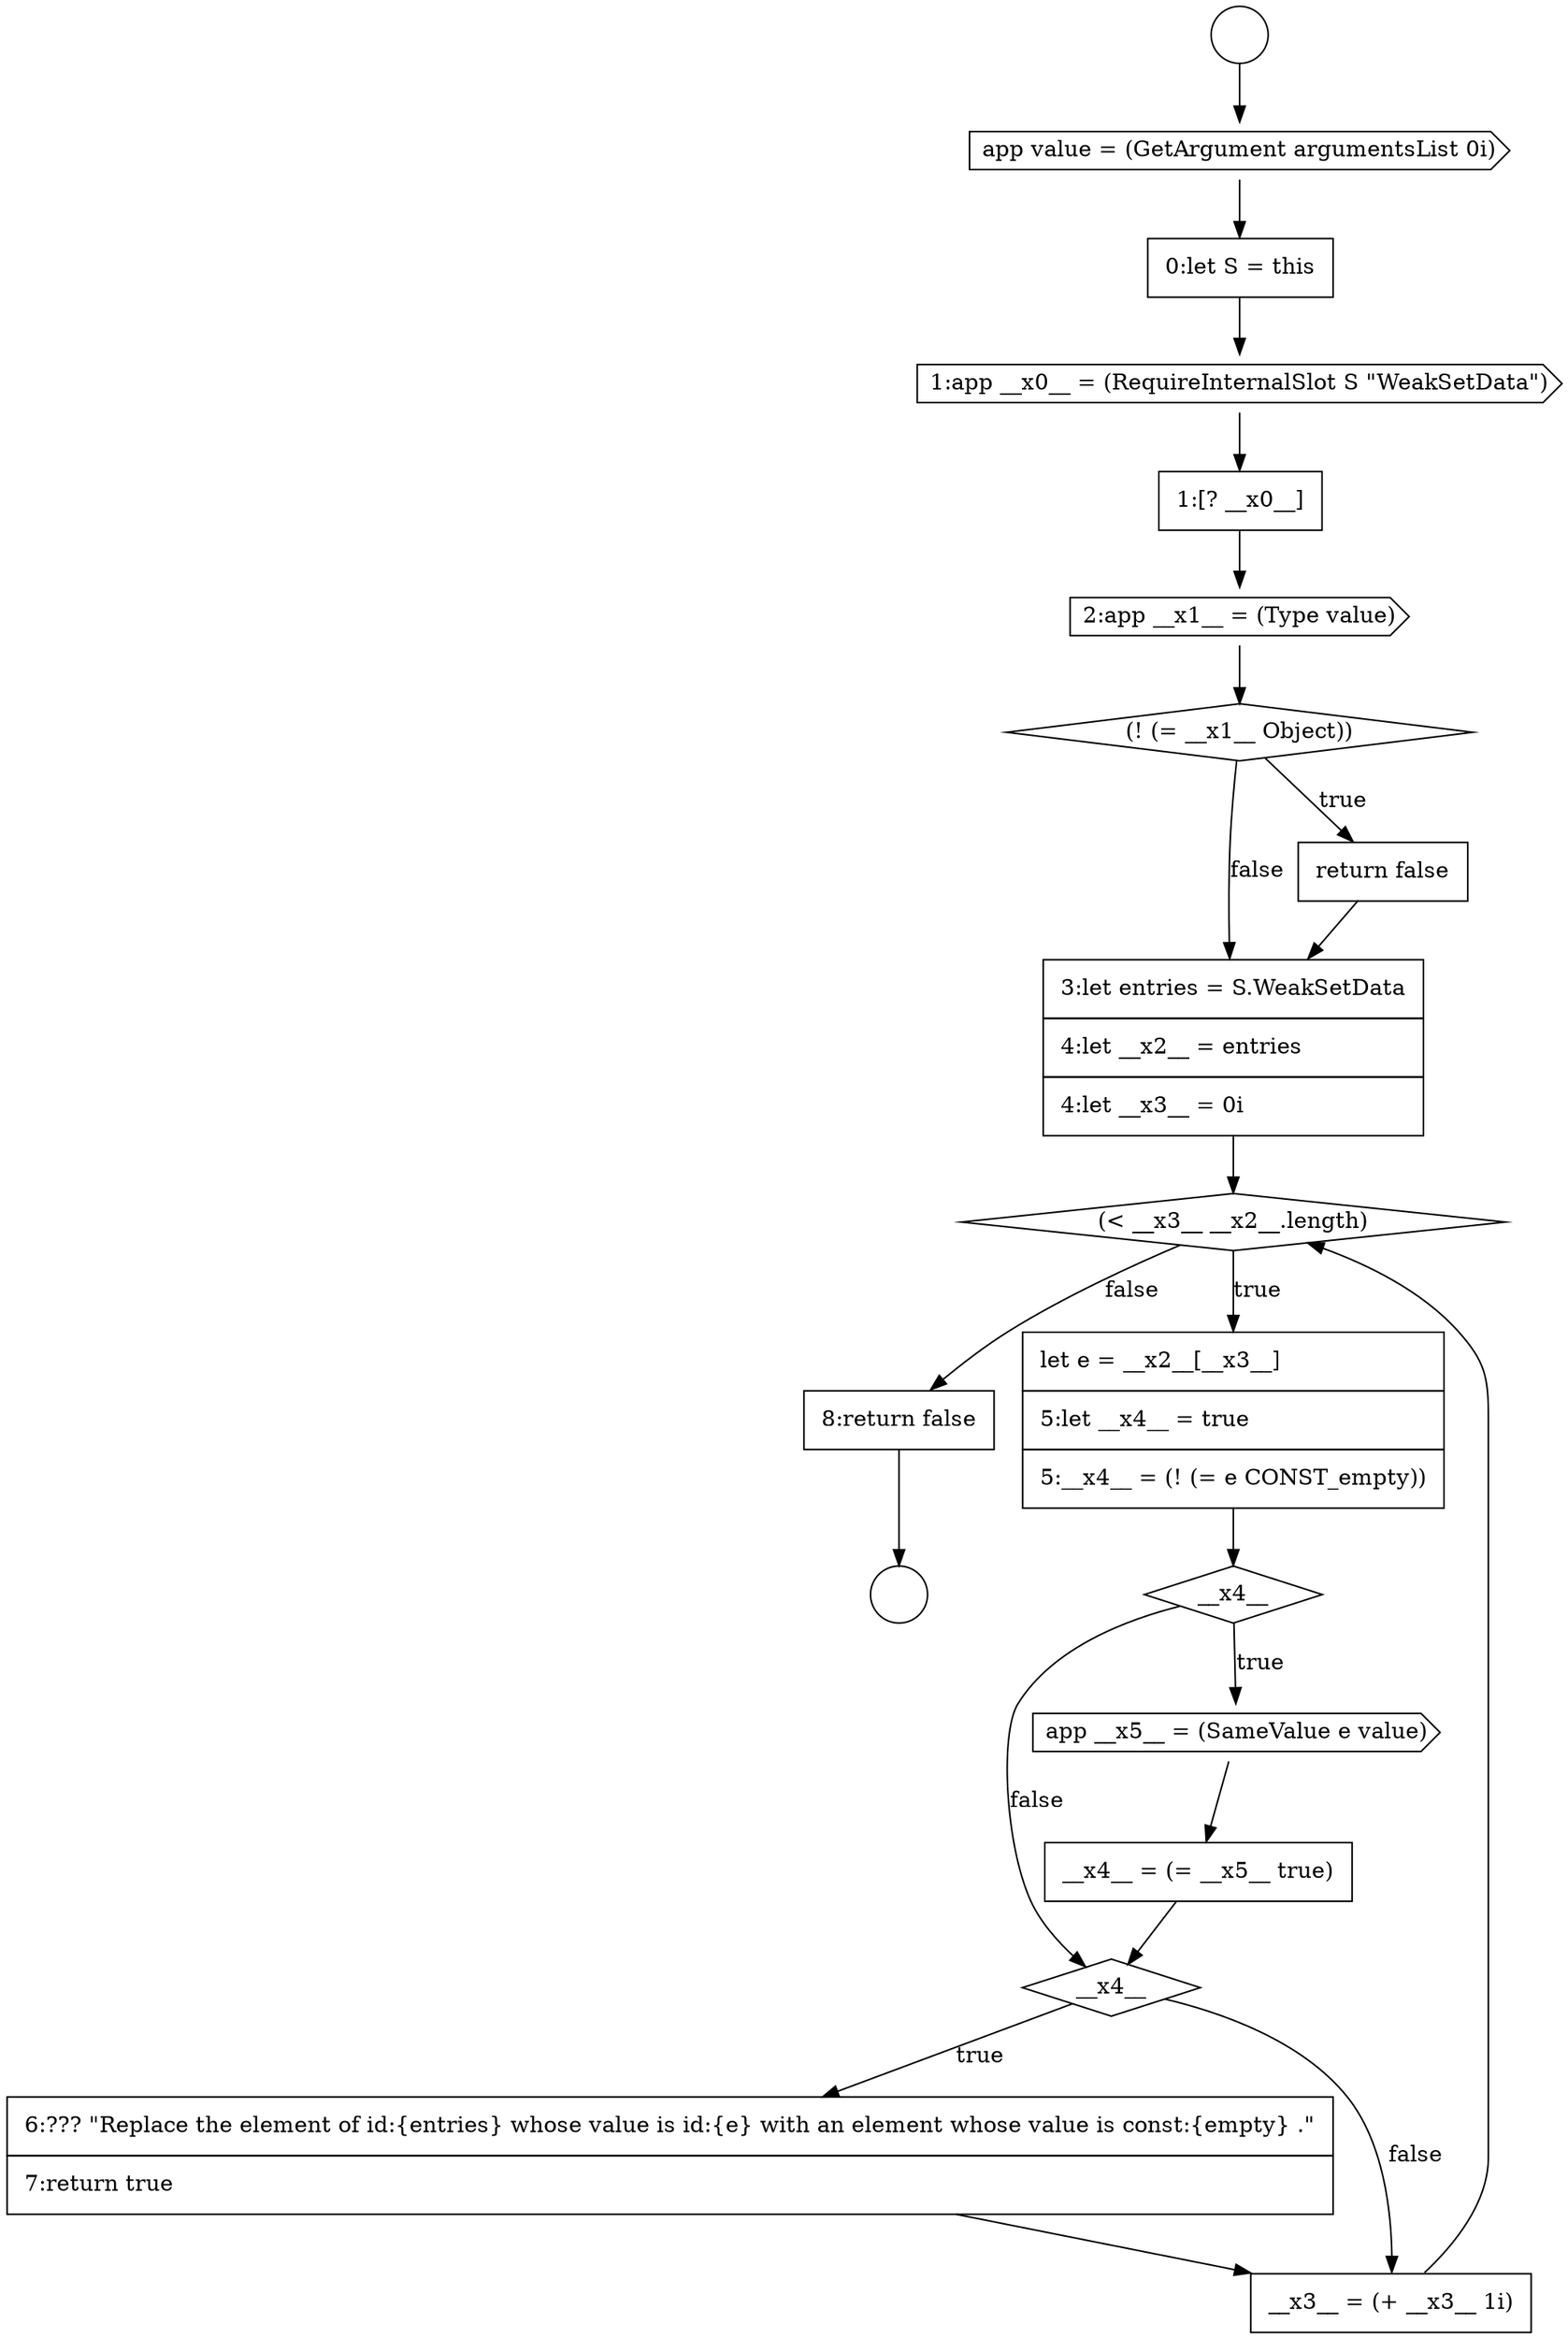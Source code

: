 digraph {
  node17358 [shape=diamond, label=<<font color="black">(&lt; __x3__ __x2__.length)</font>> color="black" fillcolor="white" style=filled]
  node17362 [shape=none, margin=0, label=<<font color="black">
    <table border="0" cellborder="1" cellspacing="0" cellpadding="10">
      <tr><td align="left">__x4__ = (= __x5__ true)</td></tr>
    </table>
  </font>> color="black" fillcolor="white" style=filled]
  node17366 [shape=none, margin=0, label=<<font color="black">
    <table border="0" cellborder="1" cellspacing="0" cellpadding="10">
      <tr><td align="left">8:return false</td></tr>
    </table>
  </font>> color="black" fillcolor="white" style=filled]
  node17354 [shape=cds, label=<<font color="black">2:app __x1__ = (Type value)</font>> color="black" fillcolor="white" style=filled]
  node17349 [shape=circle label=" " color="black" fillcolor="white" style=filled]
  node17363 [shape=diamond, label=<<font color="black">__x4__</font>> color="black" fillcolor="white" style=filled]
  node17353 [shape=none, margin=0, label=<<font color="black">
    <table border="0" cellborder="1" cellspacing="0" cellpadding="10">
      <tr><td align="left">1:[? __x0__]</td></tr>
    </table>
  </font>> color="black" fillcolor="white" style=filled]
  node17357 [shape=none, margin=0, label=<<font color="black">
    <table border="0" cellborder="1" cellspacing="0" cellpadding="10">
      <tr><td align="left">3:let entries = S.WeakSetData</td></tr>
      <tr><td align="left">4:let __x2__ = entries</td></tr>
      <tr><td align="left">4:let __x3__ = 0i</td></tr>
    </table>
  </font>> color="black" fillcolor="white" style=filled]
  node17350 [shape=cds, label=<<font color="black">app value = (GetArgument argumentsList 0i)</font>> color="black" fillcolor="white" style=filled]
  node17360 [shape=diamond, label=<<font color="black">__x4__</font>> color="black" fillcolor="white" style=filled]
  node17364 [shape=none, margin=0, label=<<font color="black">
    <table border="0" cellborder="1" cellspacing="0" cellpadding="10">
      <tr><td align="left">6:??? &quot;Replace the element of id:{entries} whose value is id:{e} with an element whose value is const:{empty} .&quot;</td></tr>
      <tr><td align="left">7:return true</td></tr>
    </table>
  </font>> color="black" fillcolor="white" style=filled]
  node17361 [shape=cds, label=<<font color="black">app __x5__ = (SameValue e value)</font>> color="black" fillcolor="white" style=filled]
  node17351 [shape=none, margin=0, label=<<font color="black">
    <table border="0" cellborder="1" cellspacing="0" cellpadding="10">
      <tr><td align="left">0:let S = this</td></tr>
    </table>
  </font>> color="black" fillcolor="white" style=filled]
  node17356 [shape=none, margin=0, label=<<font color="black">
    <table border="0" cellborder="1" cellspacing="0" cellpadding="10">
      <tr><td align="left">return false</td></tr>
    </table>
  </font>> color="black" fillcolor="white" style=filled]
  node17352 [shape=cds, label=<<font color="black">1:app __x0__ = (RequireInternalSlot S &quot;WeakSetData&quot;)</font>> color="black" fillcolor="white" style=filled]
  node17359 [shape=none, margin=0, label=<<font color="black">
    <table border="0" cellborder="1" cellspacing="0" cellpadding="10">
      <tr><td align="left">let e = __x2__[__x3__]</td></tr>
      <tr><td align="left">5:let __x4__ = true</td></tr>
      <tr><td align="left">5:__x4__ = (! (= e CONST_empty))</td></tr>
    </table>
  </font>> color="black" fillcolor="white" style=filled]
  node17348 [shape=circle label=" " color="black" fillcolor="white" style=filled]
  node17355 [shape=diamond, label=<<font color="black">(! (= __x1__ Object))</font>> color="black" fillcolor="white" style=filled]
  node17365 [shape=none, margin=0, label=<<font color="black">
    <table border="0" cellborder="1" cellspacing="0" cellpadding="10">
      <tr><td align="left">__x3__ = (+ __x3__ 1i)</td></tr>
    </table>
  </font>> color="black" fillcolor="white" style=filled]
  node17355 -> node17356 [label=<<font color="black">true</font>> color="black"]
  node17355 -> node17357 [label=<<font color="black">false</font>> color="black"]
  node17361 -> node17362 [ color="black"]
  node17353 -> node17354 [ color="black"]
  node17366 -> node17349 [ color="black"]
  node17352 -> node17353 [ color="black"]
  node17357 -> node17358 [ color="black"]
  node17363 -> node17364 [label=<<font color="black">true</font>> color="black"]
  node17363 -> node17365 [label=<<font color="black">false</font>> color="black"]
  node17348 -> node17350 [ color="black"]
  node17358 -> node17359 [label=<<font color="black">true</font>> color="black"]
  node17358 -> node17366 [label=<<font color="black">false</font>> color="black"]
  node17351 -> node17352 [ color="black"]
  node17362 -> node17363 [ color="black"]
  node17356 -> node17357 [ color="black"]
  node17364 -> node17365 [ color="black"]
  node17360 -> node17361 [label=<<font color="black">true</font>> color="black"]
  node17360 -> node17363 [label=<<font color="black">false</font>> color="black"]
  node17350 -> node17351 [ color="black"]
  node17359 -> node17360 [ color="black"]
  node17365 -> node17358 [ color="black"]
  node17354 -> node17355 [ color="black"]
}
